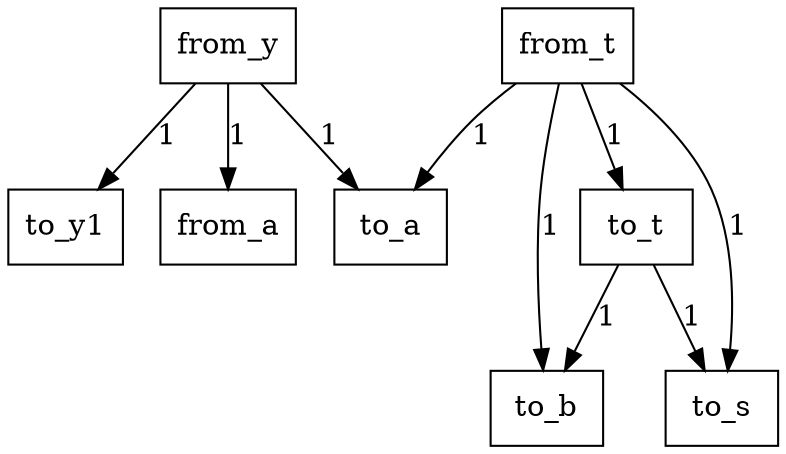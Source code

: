 digraph {
    graph [rankdir=TB
          ,bgcolor=transparent];
    node [shape=box
         ,fillcolor=white
         ,style=filled];
    0 [label=<from_a>];
    1 [label=<from_t>];
    2 [label=<from_y>];
    3 [label=<to_a>];
    4 [label=<to_b>];
    5 [label=<to_s>];
    6 [label=<to_y1>];
    7 [label=<to_t>];
    1 -> 3 [label=1];
    1 -> 4 [label=1];
    1 -> 5 [label=1];
    1 -> 7 [label=1];
    2 -> 0 [label=1];
    2 -> 3 [label=1];
    2 -> 6 [label=1];
    7 -> 4 [label=1];
    7 -> 5 [label=1];
}